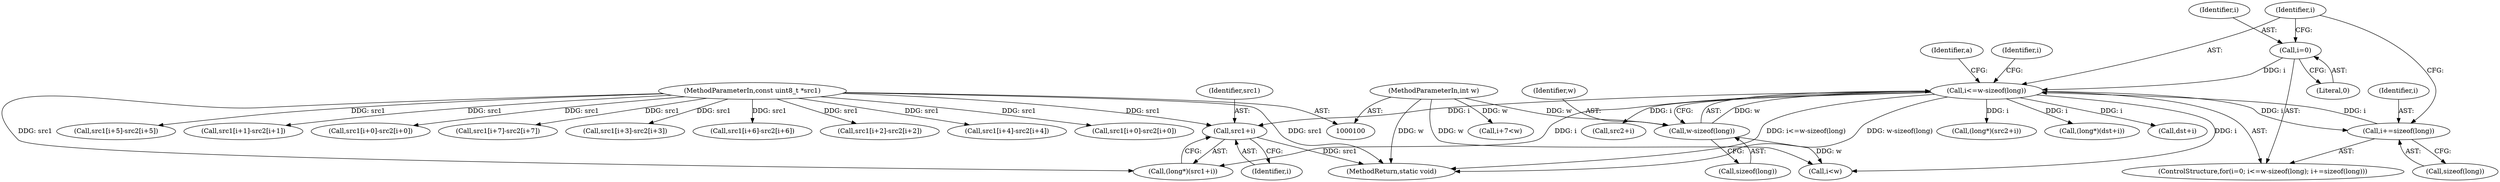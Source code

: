 digraph "0_FFmpeg_454a11a1c9c686c78aa97954306fb63453299760_0@pointer" {
"1000288" [label="(Call,src1+i)"];
"1000102" [label="(MethodParameterIn,const uint8_t *src1)"];
"1000271" [label="(Call,i<=w-sizeof(long))"];
"1000268" [label="(Call,i=0)"];
"1000277" [label="(Call,i+=sizeof(long))"];
"1000273" [label="(Call,w-sizeof(long))"];
"1000104" [label="(MethodParameterIn,int w)"];
"1000289" [label="(Identifier,src1)"];
"1000267" [label="(ControlStructure,for(i=0; i<=w-sizeof(long); i+=sizeof(long)))"];
"1000275" [label="(Call,sizeof(long))"];
"1000284" [label="(Identifier,a)"];
"1000269" [label="(Identifier,i)"];
"1000221" [label="(Call,src1[i+5]-src2[i+5])"];
"1000104" [label="(MethodParameterIn,int w)"];
"1000102" [label="(MethodParameterIn,const uint8_t *src1)"];
"1000153" [label="(Call,src1[i+1]-src2[i+1])"];
"1000302" [label="(Call,(long*)(dst+i))"];
"1000272" [label="(Identifier,i)"];
"1000324" [label="(Identifier,i)"];
"1000136" [label="(Call,src1[i+0]-src2[i+0])"];
"1000255" [label="(Call,src1[i+7]-src2[i+7])"];
"1000121" [label="(Call,i+7<w)"];
"1000279" [label="(Call,sizeof(long))"];
"1000187" [label="(Call,src1[i+3]-src2[i+3])"];
"1000345" [label="(MethodReturn,static void)"];
"1000271" [label="(Call,i<=w-sizeof(long))"];
"1000304" [label="(Call,dst+i)"];
"1000278" [label="(Identifier,i)"];
"1000238" [label="(Call,src1[i+6]-src2[i+6])"];
"1000290" [label="(Identifier,i)"];
"1000170" [label="(Call,src1[i+2]-src2[i+2])"];
"1000277" [label="(Call,i+=sizeof(long))"];
"1000334" [label="(Call,src1[i+0]-src2[i+0])"];
"1000270" [label="(Literal,0)"];
"1000297" [label="(Call,src2+i)"];
"1000286" [label="(Call,(long*)(src1+i))"];
"1000273" [label="(Call,w-sizeof(long))"];
"1000295" [label="(Call,(long*)(src2+i))"];
"1000268" [label="(Call,i=0)"];
"1000204" [label="(Call,src1[i+4]-src2[i+4])"];
"1000274" [label="(Identifier,w)"];
"1000323" [label="(Call,i<w)"];
"1000288" [label="(Call,src1+i)"];
"1000288" -> "1000286"  [label="AST: "];
"1000288" -> "1000290"  [label="CFG: "];
"1000289" -> "1000288"  [label="AST: "];
"1000290" -> "1000288"  [label="AST: "];
"1000286" -> "1000288"  [label="CFG: "];
"1000288" -> "1000345"  [label="DDG: src1"];
"1000102" -> "1000288"  [label="DDG: src1"];
"1000271" -> "1000288"  [label="DDG: i"];
"1000102" -> "1000100"  [label="AST: "];
"1000102" -> "1000345"  [label="DDG: src1"];
"1000102" -> "1000136"  [label="DDG: src1"];
"1000102" -> "1000153"  [label="DDG: src1"];
"1000102" -> "1000170"  [label="DDG: src1"];
"1000102" -> "1000187"  [label="DDG: src1"];
"1000102" -> "1000204"  [label="DDG: src1"];
"1000102" -> "1000221"  [label="DDG: src1"];
"1000102" -> "1000238"  [label="DDG: src1"];
"1000102" -> "1000255"  [label="DDG: src1"];
"1000102" -> "1000286"  [label="DDG: src1"];
"1000102" -> "1000334"  [label="DDG: src1"];
"1000271" -> "1000267"  [label="AST: "];
"1000271" -> "1000273"  [label="CFG: "];
"1000272" -> "1000271"  [label="AST: "];
"1000273" -> "1000271"  [label="AST: "];
"1000284" -> "1000271"  [label="CFG: "];
"1000324" -> "1000271"  [label="CFG: "];
"1000271" -> "1000345"  [label="DDG: w-sizeof(long)"];
"1000271" -> "1000345"  [label="DDG: i<=w-sizeof(long)"];
"1000268" -> "1000271"  [label="DDG: i"];
"1000277" -> "1000271"  [label="DDG: i"];
"1000273" -> "1000271"  [label="DDG: w"];
"1000271" -> "1000277"  [label="DDG: i"];
"1000271" -> "1000286"  [label="DDG: i"];
"1000271" -> "1000295"  [label="DDG: i"];
"1000271" -> "1000297"  [label="DDG: i"];
"1000271" -> "1000302"  [label="DDG: i"];
"1000271" -> "1000304"  [label="DDG: i"];
"1000271" -> "1000323"  [label="DDG: i"];
"1000268" -> "1000267"  [label="AST: "];
"1000268" -> "1000270"  [label="CFG: "];
"1000269" -> "1000268"  [label="AST: "];
"1000270" -> "1000268"  [label="AST: "];
"1000272" -> "1000268"  [label="CFG: "];
"1000277" -> "1000267"  [label="AST: "];
"1000277" -> "1000279"  [label="CFG: "];
"1000278" -> "1000277"  [label="AST: "];
"1000279" -> "1000277"  [label="AST: "];
"1000272" -> "1000277"  [label="CFG: "];
"1000273" -> "1000275"  [label="CFG: "];
"1000274" -> "1000273"  [label="AST: "];
"1000275" -> "1000273"  [label="AST: "];
"1000104" -> "1000273"  [label="DDG: w"];
"1000273" -> "1000323"  [label="DDG: w"];
"1000104" -> "1000100"  [label="AST: "];
"1000104" -> "1000345"  [label="DDG: w"];
"1000104" -> "1000121"  [label="DDG: w"];
"1000104" -> "1000323"  [label="DDG: w"];
}
